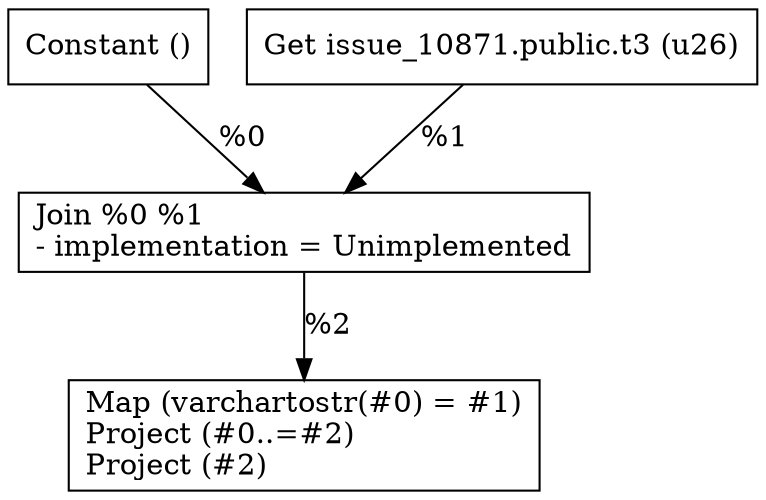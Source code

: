 digraph G {
    node0 [shape = record, label="Constant ()\l"]
    node1 [shape = record, label="Get issue_10871.public.t3 (u26)\l"]
    node2 [shape = record, label="Join %0 %1\l- implementation = Unimplemented\l"]
    node3 [shape = record, label="Map (varchartostr(#0) = #1)\lProject (#0..=#2)\lProject (#2)\l"]
    node0 -> node2 [label = "%0\l"]
    node1 -> node2 [label = "%1\l"]
    node2 -> node3 [label = "%2\l"]
}
